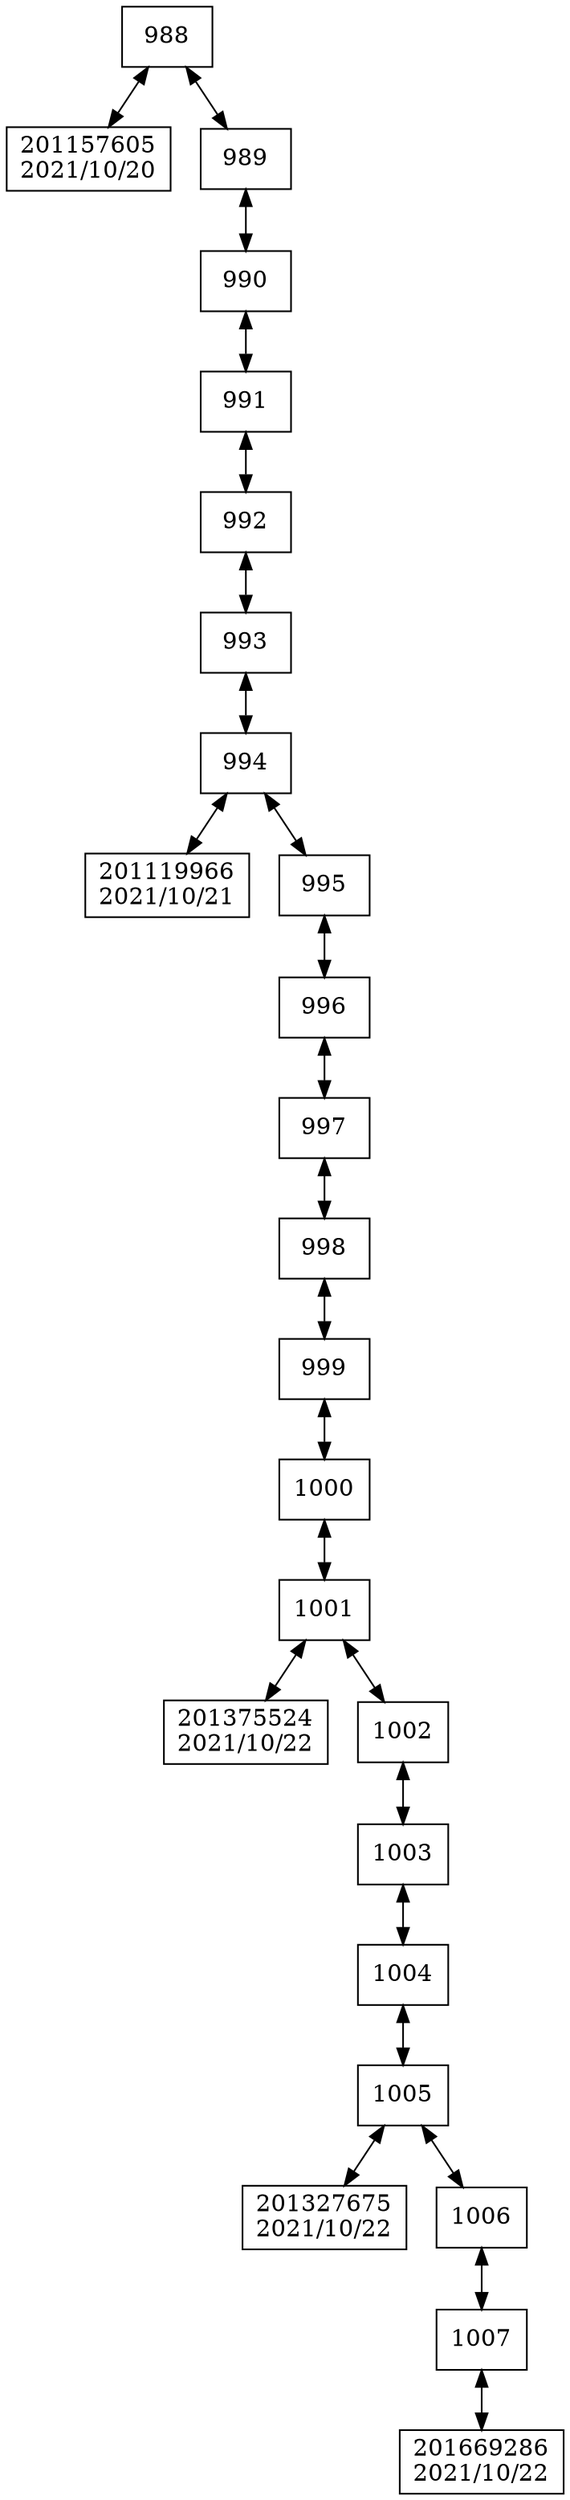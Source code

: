digraph G{
 rankdir = TB; 
node [shape=box]; 
compound=true; 
"988"[label="988"];
"201157605"[label="201157605
2021/10/20"];
"989"[label="989"];
"990"[label="990"];
"991"[label="991"];
"992"[label="992"];
"993"[label="993"];
"994"[label="994"];
"201119966"[label="201119966
2021/10/21"];
"995"[label="995"];
"996"[label="996"];
"997"[label="997"];
"998"[label="998"];
"999"[label="999"];
"1000"[label="1000"];
"1001"[label="1001"];
"201375524"[label="201375524
2021/10/22"];
"1002"[label="1002"];
"1003"[label="1003"];
"1004"[label="1004"];
"1005"[label="1005"];
"201327675"[label="201327675
2021/10/22"];
"1006"[label="1006"];
"1007"[label="1007"];
"201669286"[label="201669286
2021/10/22"];
"988" -> "201157605"[dir="both"];
"988" -> "989"[dir="both"];
"989" -> "990"[dir="both"];
"990" -> "991"[dir="both"];
"991" -> "992"[dir="both"];
"992" -> "993"[dir="both"];
"993" -> "994"[dir="both"];
"994" -> "201119966"[dir="both"];
"994" -> "995"[dir="both"];
"995" -> "996"[dir="both"];
"996" -> "997"[dir="both"];
"997" -> "998"[dir="both"];
"998" -> "999"[dir="both"];
"999" -> "1000"[dir="both"];
"1000" -> "1001"[dir="both"];
"1001" -> "201375524"[dir="both"];
"1001" -> "1002"[dir="both"];
"1002" -> "1003"[dir="both"];
"1003" -> "1004"[dir="both"];
"1004" -> "1005"[dir="both"];
"1005" -> "201327675"[dir="both"];
"1005" -> "1006"[dir="both"];
"1006" -> "1007"[dir="both"];
"1007" -> "201669286"[dir="both"];

}

